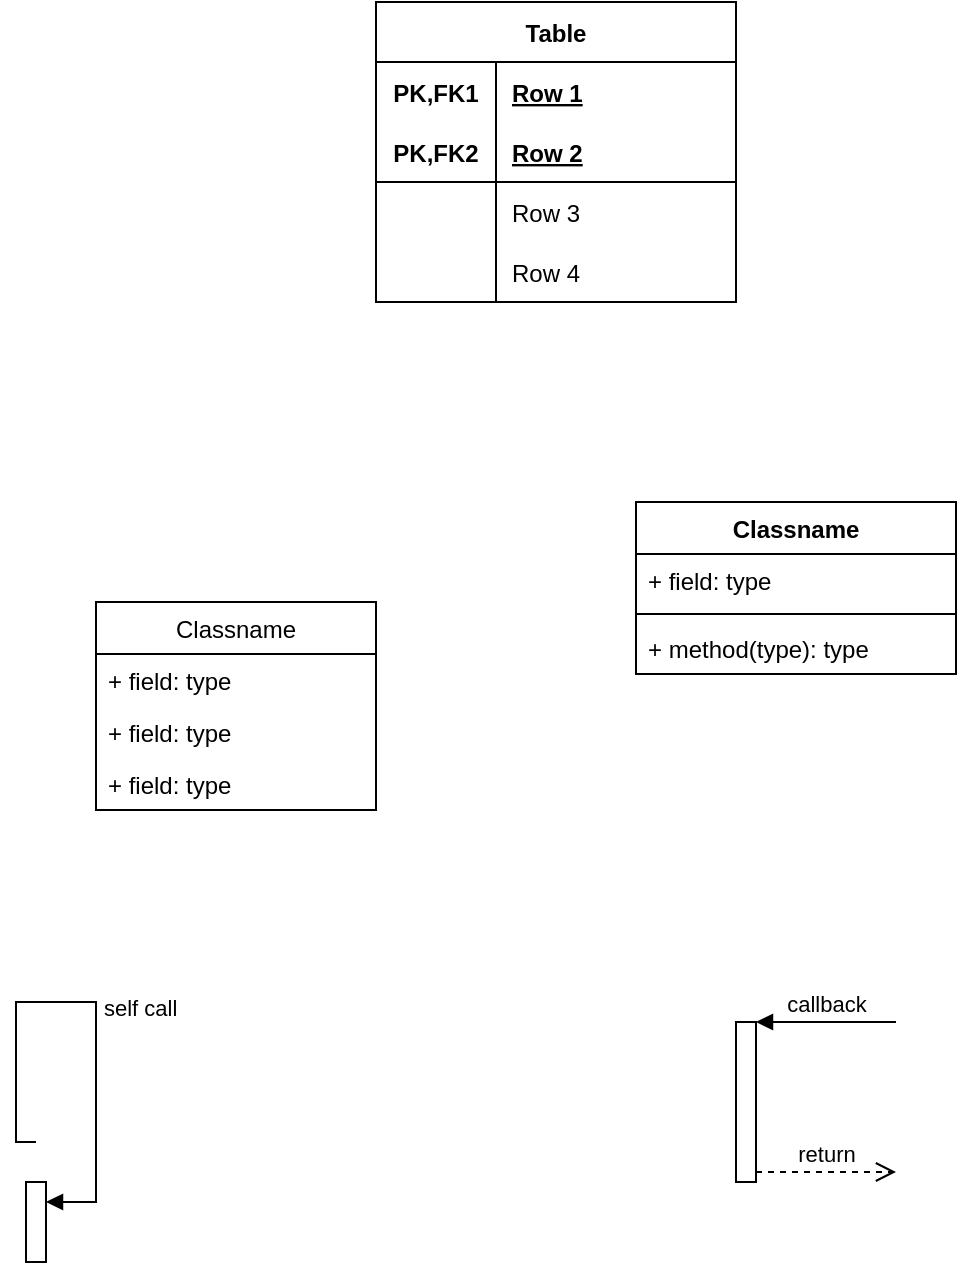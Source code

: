 <mxfile version="20.8.23" type="github"><diagram name="페이지-1" id="FYMbsET_8FfdM5r1D9na"><mxGraphModel dx="2074" dy="1135" grid="1" gridSize="10" guides="1" tooltips="1" connect="1" arrows="1" fold="1" page="1" pageScale="1" pageWidth="827" pageHeight="1169" math="0" shadow="0"><root><mxCell id="0"/><mxCell id="1" parent="0"/><mxCell id="QddSIzmomYJ8wbb4eX-t-1" value="Classname" style="swimlane;fontStyle=1;align=center;verticalAlign=top;childLayout=stackLayout;horizontal=1;startSize=26;horizontalStack=0;resizeParent=1;resizeParentMax=0;resizeLast=0;collapsible=1;marginBottom=0;" vertex="1" parent="1"><mxGeometry x="330" y="480" width="160" height="86" as="geometry"/></mxCell><mxCell id="QddSIzmomYJ8wbb4eX-t-2" value="+ field: type" style="text;strokeColor=none;fillColor=none;align=left;verticalAlign=top;spacingLeft=4;spacingRight=4;overflow=hidden;rotatable=0;points=[[0,0.5],[1,0.5]];portConstraint=eastwest;" vertex="1" parent="QddSIzmomYJ8wbb4eX-t-1"><mxGeometry y="26" width="160" height="26" as="geometry"/></mxCell><mxCell id="QddSIzmomYJ8wbb4eX-t-3" value="" style="line;strokeWidth=1;fillColor=none;align=left;verticalAlign=middle;spacingTop=-1;spacingLeft=3;spacingRight=3;rotatable=0;labelPosition=right;points=[];portConstraint=eastwest;strokeColor=inherit;" vertex="1" parent="QddSIzmomYJ8wbb4eX-t-1"><mxGeometry y="52" width="160" height="8" as="geometry"/></mxCell><mxCell id="QddSIzmomYJ8wbb4eX-t-4" value="+ method(type): type" style="text;strokeColor=none;fillColor=none;align=left;verticalAlign=top;spacingLeft=4;spacingRight=4;overflow=hidden;rotatable=0;points=[[0,0.5],[1,0.5]];portConstraint=eastwest;" vertex="1" parent="QddSIzmomYJ8wbb4eX-t-1"><mxGeometry y="60" width="160" height="26" as="geometry"/></mxCell><mxCell id="QddSIzmomYJ8wbb4eX-t-5" value="" style="html=1;points=[];perimeter=orthogonalPerimeter;outlineConnect=0;targetShapes=umlLifeline;portConstraint=eastwest;newEdgeStyle={&quot;edgeStyle&quot;:&quot;elbowEdgeStyle&quot;,&quot;elbow&quot;:&quot;vertical&quot;,&quot;curved&quot;:0,&quot;rounded&quot;:0};" vertex="1" parent="1"><mxGeometry x="380" y="740" width="10" height="80" as="geometry"/></mxCell><mxCell id="QddSIzmomYJ8wbb4eX-t-6" value="callback" style="html=1;verticalAlign=bottom;endArrow=block;edgeStyle=elbowEdgeStyle;elbow=vertical;curved=0;rounded=0;" edge="1" target="QddSIzmomYJ8wbb4eX-t-5" parent="1"><mxGeometry relative="1" as="geometry"><mxPoint x="460" y="740" as="sourcePoint"/></mxGeometry></mxCell><mxCell id="QddSIzmomYJ8wbb4eX-t-7" value="return" style="html=1;verticalAlign=bottom;endArrow=open;dashed=1;endSize=8;edgeStyle=elbowEdgeStyle;elbow=vertical;curved=0;rounded=0;" edge="1" source="QddSIzmomYJ8wbb4eX-t-5" parent="1"><mxGeometry relative="1" as="geometry"><mxPoint x="460" y="815" as="targetPoint"/></mxGeometry></mxCell><mxCell id="QddSIzmomYJ8wbb4eX-t-8" value="" style="html=1;points=[];perimeter=orthogonalPerimeter;outlineConnect=0;targetShapes=umlLifeline;portConstraint=eastwest;newEdgeStyle={&quot;edgeStyle&quot;:&quot;elbowEdgeStyle&quot;,&quot;elbow&quot;:&quot;vertical&quot;,&quot;curved&quot;:0,&quot;rounded&quot;:0};" vertex="1" parent="1"><mxGeometry x="25" y="820" width="10" height="40" as="geometry"/></mxCell><mxCell id="QddSIzmomYJ8wbb4eX-t-9" value="self call" style="html=1;align=left;spacingLeft=2;endArrow=block;rounded=0;edgeStyle=orthogonalEdgeStyle;curved=0;rounded=0;" edge="1" target="QddSIzmomYJ8wbb4eX-t-8" parent="1"><mxGeometry relative="1" as="geometry"><mxPoint x="30" y="800" as="sourcePoint"/><Array as="points"><mxPoint x="20" y="800"/><mxPoint x="20" y="730"/><mxPoint x="60" y="730"/><mxPoint x="60" y="830"/></Array></mxGeometry></mxCell><mxCell id="QddSIzmomYJ8wbb4eX-t-10" value="Classname" style="swimlane;fontStyle=0;childLayout=stackLayout;horizontal=1;startSize=26;fillColor=none;horizontalStack=0;resizeParent=1;resizeParentMax=0;resizeLast=0;collapsible=1;marginBottom=0;" vertex="1" parent="1"><mxGeometry x="60" y="530" width="140" height="104" as="geometry"/></mxCell><mxCell id="QddSIzmomYJ8wbb4eX-t-11" value="+ field: type" style="text;strokeColor=none;fillColor=none;align=left;verticalAlign=top;spacingLeft=4;spacingRight=4;overflow=hidden;rotatable=0;points=[[0,0.5],[1,0.5]];portConstraint=eastwest;" vertex="1" parent="QddSIzmomYJ8wbb4eX-t-10"><mxGeometry y="26" width="140" height="26" as="geometry"/></mxCell><mxCell id="QddSIzmomYJ8wbb4eX-t-12" value="+ field: type" style="text;strokeColor=none;fillColor=none;align=left;verticalAlign=top;spacingLeft=4;spacingRight=4;overflow=hidden;rotatable=0;points=[[0,0.5],[1,0.5]];portConstraint=eastwest;" vertex="1" parent="QddSIzmomYJ8wbb4eX-t-10"><mxGeometry y="52" width="140" height="26" as="geometry"/></mxCell><mxCell id="QddSIzmomYJ8wbb4eX-t-13" value="+ field: type" style="text;strokeColor=none;fillColor=none;align=left;verticalAlign=top;spacingLeft=4;spacingRight=4;overflow=hidden;rotatable=0;points=[[0,0.5],[1,0.5]];portConstraint=eastwest;" vertex="1" parent="QddSIzmomYJ8wbb4eX-t-10"><mxGeometry y="78" width="140" height="26" as="geometry"/></mxCell><mxCell id="QddSIzmomYJ8wbb4eX-t-14" value="Table" style="shape=table;startSize=30;container=1;collapsible=1;childLayout=tableLayout;fixedRows=1;rowLines=0;fontStyle=1;align=center;resizeLast=1;" vertex="1" parent="1"><mxGeometry x="200" y="230" width="180" height="150" as="geometry"/></mxCell><mxCell id="QddSIzmomYJ8wbb4eX-t-15" value="" style="shape=tableRow;horizontal=0;startSize=0;swimlaneHead=0;swimlaneBody=0;fillColor=none;collapsible=0;dropTarget=0;points=[[0,0.5],[1,0.5]];portConstraint=eastwest;top=0;left=0;right=0;bottom=0;" vertex="1" parent="QddSIzmomYJ8wbb4eX-t-14"><mxGeometry y="30" width="180" height="30" as="geometry"/></mxCell><mxCell id="QddSIzmomYJ8wbb4eX-t-16" value="PK,FK1" style="shape=partialRectangle;connectable=0;fillColor=none;top=0;left=0;bottom=0;right=0;fontStyle=1;overflow=hidden;" vertex="1" parent="QddSIzmomYJ8wbb4eX-t-15"><mxGeometry width="60" height="30" as="geometry"><mxRectangle width="60" height="30" as="alternateBounds"/></mxGeometry></mxCell><mxCell id="QddSIzmomYJ8wbb4eX-t-17" value="Row 1" style="shape=partialRectangle;connectable=0;fillColor=none;top=0;left=0;bottom=0;right=0;align=left;spacingLeft=6;fontStyle=5;overflow=hidden;" vertex="1" parent="QddSIzmomYJ8wbb4eX-t-15"><mxGeometry x="60" width="120" height="30" as="geometry"><mxRectangle width="120" height="30" as="alternateBounds"/></mxGeometry></mxCell><mxCell id="QddSIzmomYJ8wbb4eX-t-18" value="" style="shape=tableRow;horizontal=0;startSize=0;swimlaneHead=0;swimlaneBody=0;fillColor=none;collapsible=0;dropTarget=0;points=[[0,0.5],[1,0.5]];portConstraint=eastwest;top=0;left=0;right=0;bottom=1;" vertex="1" parent="QddSIzmomYJ8wbb4eX-t-14"><mxGeometry y="60" width="180" height="30" as="geometry"/></mxCell><mxCell id="QddSIzmomYJ8wbb4eX-t-19" value="PK,FK2" style="shape=partialRectangle;connectable=0;fillColor=none;top=0;left=0;bottom=0;right=0;fontStyle=1;overflow=hidden;" vertex="1" parent="QddSIzmomYJ8wbb4eX-t-18"><mxGeometry width="60" height="30" as="geometry"><mxRectangle width="60" height="30" as="alternateBounds"/></mxGeometry></mxCell><mxCell id="QddSIzmomYJ8wbb4eX-t-20" value="Row 2" style="shape=partialRectangle;connectable=0;fillColor=none;top=0;left=0;bottom=0;right=0;align=left;spacingLeft=6;fontStyle=5;overflow=hidden;" vertex="1" parent="QddSIzmomYJ8wbb4eX-t-18"><mxGeometry x="60" width="120" height="30" as="geometry"><mxRectangle width="120" height="30" as="alternateBounds"/></mxGeometry></mxCell><mxCell id="QddSIzmomYJ8wbb4eX-t-21" value="" style="shape=tableRow;horizontal=0;startSize=0;swimlaneHead=0;swimlaneBody=0;fillColor=none;collapsible=0;dropTarget=0;points=[[0,0.5],[1,0.5]];portConstraint=eastwest;top=0;left=0;right=0;bottom=0;" vertex="1" parent="QddSIzmomYJ8wbb4eX-t-14"><mxGeometry y="90" width="180" height="30" as="geometry"/></mxCell><mxCell id="QddSIzmomYJ8wbb4eX-t-22" value="" style="shape=partialRectangle;connectable=0;fillColor=none;top=0;left=0;bottom=0;right=0;editable=1;overflow=hidden;" vertex="1" parent="QddSIzmomYJ8wbb4eX-t-21"><mxGeometry width="60" height="30" as="geometry"><mxRectangle width="60" height="30" as="alternateBounds"/></mxGeometry></mxCell><mxCell id="QddSIzmomYJ8wbb4eX-t-23" value="Row 3" style="shape=partialRectangle;connectable=0;fillColor=none;top=0;left=0;bottom=0;right=0;align=left;spacingLeft=6;overflow=hidden;" vertex="1" parent="QddSIzmomYJ8wbb4eX-t-21"><mxGeometry x="60" width="120" height="30" as="geometry"><mxRectangle width="120" height="30" as="alternateBounds"/></mxGeometry></mxCell><mxCell id="QddSIzmomYJ8wbb4eX-t-24" value="" style="shape=tableRow;horizontal=0;startSize=0;swimlaneHead=0;swimlaneBody=0;fillColor=none;collapsible=0;dropTarget=0;points=[[0,0.5],[1,0.5]];portConstraint=eastwest;top=0;left=0;right=0;bottom=0;" vertex="1" parent="QddSIzmomYJ8wbb4eX-t-14"><mxGeometry y="120" width="180" height="30" as="geometry"/></mxCell><mxCell id="QddSIzmomYJ8wbb4eX-t-25" value="" style="shape=partialRectangle;connectable=0;fillColor=none;top=0;left=0;bottom=0;right=0;editable=1;overflow=hidden;" vertex="1" parent="QddSIzmomYJ8wbb4eX-t-24"><mxGeometry width="60" height="30" as="geometry"><mxRectangle width="60" height="30" as="alternateBounds"/></mxGeometry></mxCell><mxCell id="QddSIzmomYJ8wbb4eX-t-26" value="Row 4" style="shape=partialRectangle;connectable=0;fillColor=none;top=0;left=0;bottom=0;right=0;align=left;spacingLeft=6;overflow=hidden;" vertex="1" parent="QddSIzmomYJ8wbb4eX-t-24"><mxGeometry x="60" width="120" height="30" as="geometry"><mxRectangle width="120" height="30" as="alternateBounds"/></mxGeometry></mxCell></root></mxGraphModel></diagram></mxfile>